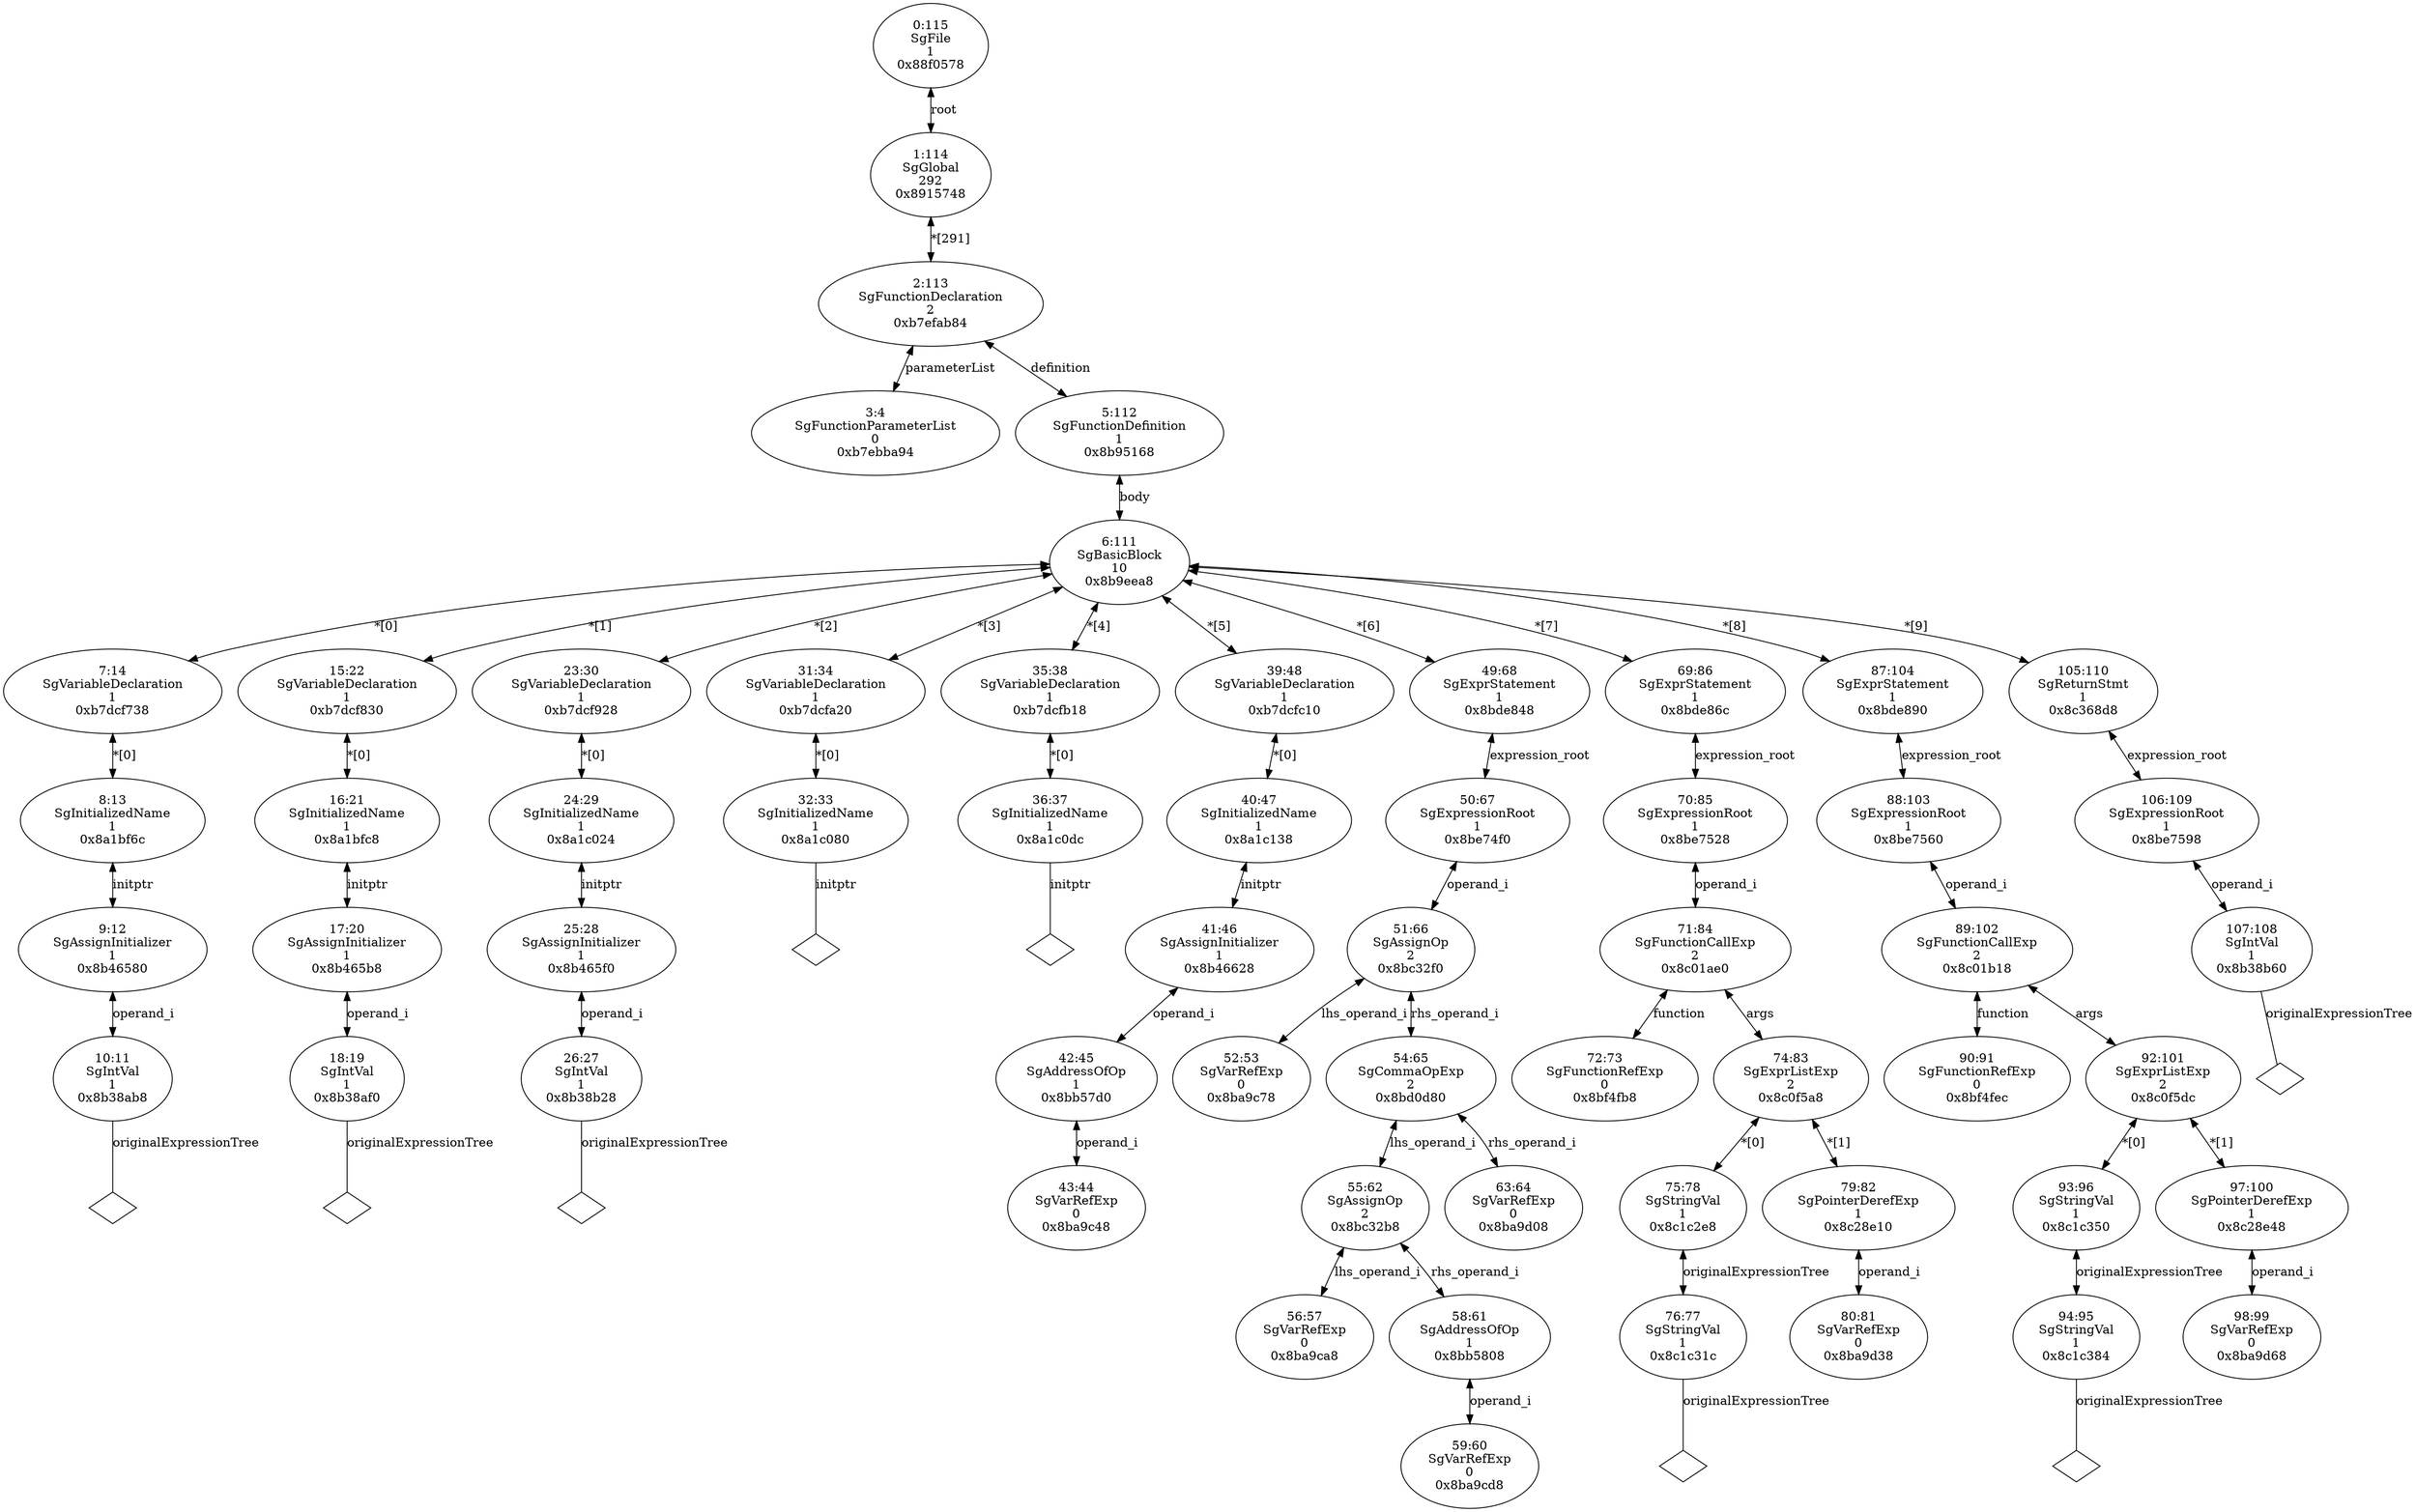 digraph "G./comma.c.dot" {
"0xb7ebba94"[label="3:4\nSgFunctionParameterList\n0\n0xb7ebba94\n" ];
"0x8b38ab8"[label="10:11\nSgIntVal\n1\n0x8b38ab8\n" ];
"0x8b38ab8" -> "0x8b38ab8__originalExpressionTree__null"[label="originalExpressionTree" dir=none ];
"0x8b38ab8__originalExpressionTree__null"[label="" shape=diamond ];
"0x8b46580"[label="9:12\nSgAssignInitializer\n1\n0x8b46580\n" ];
"0x8b46580" -> "0x8b38ab8"[label="operand_i" dir=both ];
"0x8a1bf6c"[label="8:13\nSgInitializedName\n1\n0x8a1bf6c\n" ];
"0x8a1bf6c" -> "0x8b46580"[label="initptr" dir=both ];
"0xb7dcf738"[label="7:14\nSgVariableDeclaration\n1\n0xb7dcf738\n" ];
"0xb7dcf738" -> "0x8a1bf6c"[label="*[0]" dir=both ];
"0x8b38af0"[label="18:19\nSgIntVal\n1\n0x8b38af0\n" ];
"0x8b38af0" -> "0x8b38af0__originalExpressionTree__null"[label="originalExpressionTree" dir=none ];
"0x8b38af0__originalExpressionTree__null"[label="" shape=diamond ];
"0x8b465b8"[label="17:20\nSgAssignInitializer\n1\n0x8b465b8\n" ];
"0x8b465b8" -> "0x8b38af0"[label="operand_i" dir=both ];
"0x8a1bfc8"[label="16:21\nSgInitializedName\n1\n0x8a1bfc8\n" ];
"0x8a1bfc8" -> "0x8b465b8"[label="initptr" dir=both ];
"0xb7dcf830"[label="15:22\nSgVariableDeclaration\n1\n0xb7dcf830\n" ];
"0xb7dcf830" -> "0x8a1bfc8"[label="*[0]" dir=both ];
"0x8b38b28"[label="26:27\nSgIntVal\n1\n0x8b38b28\n" ];
"0x8b38b28" -> "0x8b38b28__originalExpressionTree__null"[label="originalExpressionTree" dir=none ];
"0x8b38b28__originalExpressionTree__null"[label="" shape=diamond ];
"0x8b465f0"[label="25:28\nSgAssignInitializer\n1\n0x8b465f0\n" ];
"0x8b465f0" -> "0x8b38b28"[label="operand_i" dir=both ];
"0x8a1c024"[label="24:29\nSgInitializedName\n1\n0x8a1c024\n" ];
"0x8a1c024" -> "0x8b465f0"[label="initptr" dir=both ];
"0xb7dcf928"[label="23:30\nSgVariableDeclaration\n1\n0xb7dcf928\n" ];
"0xb7dcf928" -> "0x8a1c024"[label="*[0]" dir=both ];
"0x8a1c080"[label="32:33\nSgInitializedName\n1\n0x8a1c080\n" ];
"0x8a1c080" -> "0x8a1c080__initptr__null"[label="initptr" dir=none ];
"0x8a1c080__initptr__null"[label="" shape=diamond ];
"0xb7dcfa20"[label="31:34\nSgVariableDeclaration\n1\n0xb7dcfa20\n" ];
"0xb7dcfa20" -> "0x8a1c080"[label="*[0]" dir=both ];
"0x8a1c0dc"[label="36:37\nSgInitializedName\n1\n0x8a1c0dc\n" ];
"0x8a1c0dc" -> "0x8a1c0dc__initptr__null"[label="initptr" dir=none ];
"0x8a1c0dc__initptr__null"[label="" shape=diamond ];
"0xb7dcfb18"[label="35:38\nSgVariableDeclaration\n1\n0xb7dcfb18\n" ];
"0xb7dcfb18" -> "0x8a1c0dc"[label="*[0]" dir=both ];
"0x8ba9c48"[label="43:44\nSgVarRefExp\n0\n0x8ba9c48\n" ];
"0x8bb57d0"[label="42:45\nSgAddressOfOp\n1\n0x8bb57d0\n" ];
"0x8bb57d0" -> "0x8ba9c48"[label="operand_i" dir=both ];
"0x8b46628"[label="41:46\nSgAssignInitializer\n1\n0x8b46628\n" ];
"0x8b46628" -> "0x8bb57d0"[label="operand_i" dir=both ];
"0x8a1c138"[label="40:47\nSgInitializedName\n1\n0x8a1c138\n" ];
"0x8a1c138" -> "0x8b46628"[label="initptr" dir=both ];
"0xb7dcfc10"[label="39:48\nSgVariableDeclaration\n1\n0xb7dcfc10\n" ];
"0xb7dcfc10" -> "0x8a1c138"[label="*[0]" dir=both ];
"0x8ba9c78"[label="52:53\nSgVarRefExp\n0\n0x8ba9c78\n" ];
"0x8ba9ca8"[label="56:57\nSgVarRefExp\n0\n0x8ba9ca8\n" ];
"0x8ba9cd8"[label="59:60\nSgVarRefExp\n0\n0x8ba9cd8\n" ];
"0x8bb5808"[label="58:61\nSgAddressOfOp\n1\n0x8bb5808\n" ];
"0x8bb5808" -> "0x8ba9cd8"[label="operand_i" dir=both ];
"0x8bc32b8"[label="55:62\nSgAssignOp\n2\n0x8bc32b8\n" ];
"0x8bc32b8" -> "0x8ba9ca8"[label="lhs_operand_i" dir=both ];
"0x8bc32b8" -> "0x8bb5808"[label="rhs_operand_i" dir=both ];
"0x8ba9d08"[label="63:64\nSgVarRefExp\n0\n0x8ba9d08\n" ];
"0x8bd0d80"[label="54:65\nSgCommaOpExp\n2\n0x8bd0d80\n" ];
"0x8bd0d80" -> "0x8bc32b8"[label="lhs_operand_i" dir=both ];
"0x8bd0d80" -> "0x8ba9d08"[label="rhs_operand_i" dir=both ];
"0x8bc32f0"[label="51:66\nSgAssignOp\n2\n0x8bc32f0\n" ];
"0x8bc32f0" -> "0x8ba9c78"[label="lhs_operand_i" dir=both ];
"0x8bc32f0" -> "0x8bd0d80"[label="rhs_operand_i" dir=both ];
"0x8be74f0"[label="50:67\nSgExpressionRoot\n1\n0x8be74f0\n" ];
"0x8be74f0" -> "0x8bc32f0"[label="operand_i" dir=both ];
"0x8bde848"[label="49:68\nSgExprStatement\n1\n0x8bde848\n" ];
"0x8bde848" -> "0x8be74f0"[label="expression_root" dir=both ];
"0x8bf4fb8"[label="72:73\nSgFunctionRefExp\n0\n0x8bf4fb8\n" ];
"0x8c1c31c"[label="76:77\nSgStringVal\n1\n0x8c1c31c\n" ];
"0x8c1c31c" -> "0x8c1c31c__originalExpressionTree__null"[label="originalExpressionTree" dir=none ];
"0x8c1c31c__originalExpressionTree__null"[label="" shape=diamond ];
"0x8c1c2e8"[label="75:78\nSgStringVal\n1\n0x8c1c2e8\n" ];
"0x8c1c2e8" -> "0x8c1c31c"[label="originalExpressionTree" dir=both ];
"0x8ba9d38"[label="80:81\nSgVarRefExp\n0\n0x8ba9d38\n" ];
"0x8c28e10"[label="79:82\nSgPointerDerefExp\n1\n0x8c28e10\n" ];
"0x8c28e10" -> "0x8ba9d38"[label="operand_i" dir=both ];
"0x8c0f5a8"[label="74:83\nSgExprListExp\n2\n0x8c0f5a8\n" ];
"0x8c0f5a8" -> "0x8c1c2e8"[label="*[0]" dir=both ];
"0x8c0f5a8" -> "0x8c28e10"[label="*[1]" dir=both ];
"0x8c01ae0"[label="71:84\nSgFunctionCallExp\n2\n0x8c01ae0\n" ];
"0x8c01ae0" -> "0x8bf4fb8"[label="function" dir=both ];
"0x8c01ae0" -> "0x8c0f5a8"[label="args" dir=both ];
"0x8be7528"[label="70:85\nSgExpressionRoot\n1\n0x8be7528\n" ];
"0x8be7528" -> "0x8c01ae0"[label="operand_i" dir=both ];
"0x8bde86c"[label="69:86\nSgExprStatement\n1\n0x8bde86c\n" ];
"0x8bde86c" -> "0x8be7528"[label="expression_root" dir=both ];
"0x8bf4fec"[label="90:91\nSgFunctionRefExp\n0\n0x8bf4fec\n" ];
"0x8c1c384"[label="94:95\nSgStringVal\n1\n0x8c1c384\n" ];
"0x8c1c384" -> "0x8c1c384__originalExpressionTree__null"[label="originalExpressionTree" dir=none ];
"0x8c1c384__originalExpressionTree__null"[label="" shape=diamond ];
"0x8c1c350"[label="93:96\nSgStringVal\n1\n0x8c1c350\n" ];
"0x8c1c350" -> "0x8c1c384"[label="originalExpressionTree" dir=both ];
"0x8ba9d68"[label="98:99\nSgVarRefExp\n0\n0x8ba9d68\n" ];
"0x8c28e48"[label="97:100\nSgPointerDerefExp\n1\n0x8c28e48\n" ];
"0x8c28e48" -> "0x8ba9d68"[label="operand_i" dir=both ];
"0x8c0f5dc"[label="92:101\nSgExprListExp\n2\n0x8c0f5dc\n" ];
"0x8c0f5dc" -> "0x8c1c350"[label="*[0]" dir=both ];
"0x8c0f5dc" -> "0x8c28e48"[label="*[1]" dir=both ];
"0x8c01b18"[label="89:102\nSgFunctionCallExp\n2\n0x8c01b18\n" ];
"0x8c01b18" -> "0x8bf4fec"[label="function" dir=both ];
"0x8c01b18" -> "0x8c0f5dc"[label="args" dir=both ];
"0x8be7560"[label="88:103\nSgExpressionRoot\n1\n0x8be7560\n" ];
"0x8be7560" -> "0x8c01b18"[label="operand_i" dir=both ];
"0x8bde890"[label="87:104\nSgExprStatement\n1\n0x8bde890\n" ];
"0x8bde890" -> "0x8be7560"[label="expression_root" dir=both ];
"0x8b38b60"[label="107:108\nSgIntVal\n1\n0x8b38b60\n" ];
"0x8b38b60" -> "0x8b38b60__originalExpressionTree__null"[label="originalExpressionTree" dir=none ];
"0x8b38b60__originalExpressionTree__null"[label="" shape=diamond ];
"0x8be7598"[label="106:109\nSgExpressionRoot\n1\n0x8be7598\n" ];
"0x8be7598" -> "0x8b38b60"[label="operand_i" dir=both ];
"0x8c368d8"[label="105:110\nSgReturnStmt\n1\n0x8c368d8\n" ];
"0x8c368d8" -> "0x8be7598"[label="expression_root" dir=both ];
"0x8b9eea8"[label="6:111\nSgBasicBlock\n10\n0x8b9eea8\n" ];
"0x8b9eea8" -> "0xb7dcf738"[label="*[0]" dir=both ];
"0x8b9eea8" -> "0xb7dcf830"[label="*[1]" dir=both ];
"0x8b9eea8" -> "0xb7dcf928"[label="*[2]" dir=both ];
"0x8b9eea8" -> "0xb7dcfa20"[label="*[3]" dir=both ];
"0x8b9eea8" -> "0xb7dcfb18"[label="*[4]" dir=both ];
"0x8b9eea8" -> "0xb7dcfc10"[label="*[5]" dir=both ];
"0x8b9eea8" -> "0x8bde848"[label="*[6]" dir=both ];
"0x8b9eea8" -> "0x8bde86c"[label="*[7]" dir=both ];
"0x8b9eea8" -> "0x8bde890"[label="*[8]" dir=both ];
"0x8b9eea8" -> "0x8c368d8"[label="*[9]" dir=both ];
"0x8b95168"[label="5:112\nSgFunctionDefinition\n1\n0x8b95168\n" ];
"0x8b95168" -> "0x8b9eea8"[label="body" dir=both ];
"0xb7efab84"[label="2:113\nSgFunctionDeclaration\n2\n0xb7efab84\n" ];
"0xb7efab84" -> "0xb7ebba94"[label="parameterList" dir=both ];
"0xb7efab84" -> "0x8b95168"[label="definition" dir=both ];
"0x8915748"[label="1:114\nSgGlobal\n292\n0x8915748\n" ];
"0x8915748" -> "0xb7efab84"[label="*[291]" dir=both ];
"0x88f0578"[label="0:115\nSgFile\n1\n0x88f0578\n" ];
"0x88f0578" -> "0x8915748"[label="root" dir=both ];
}
